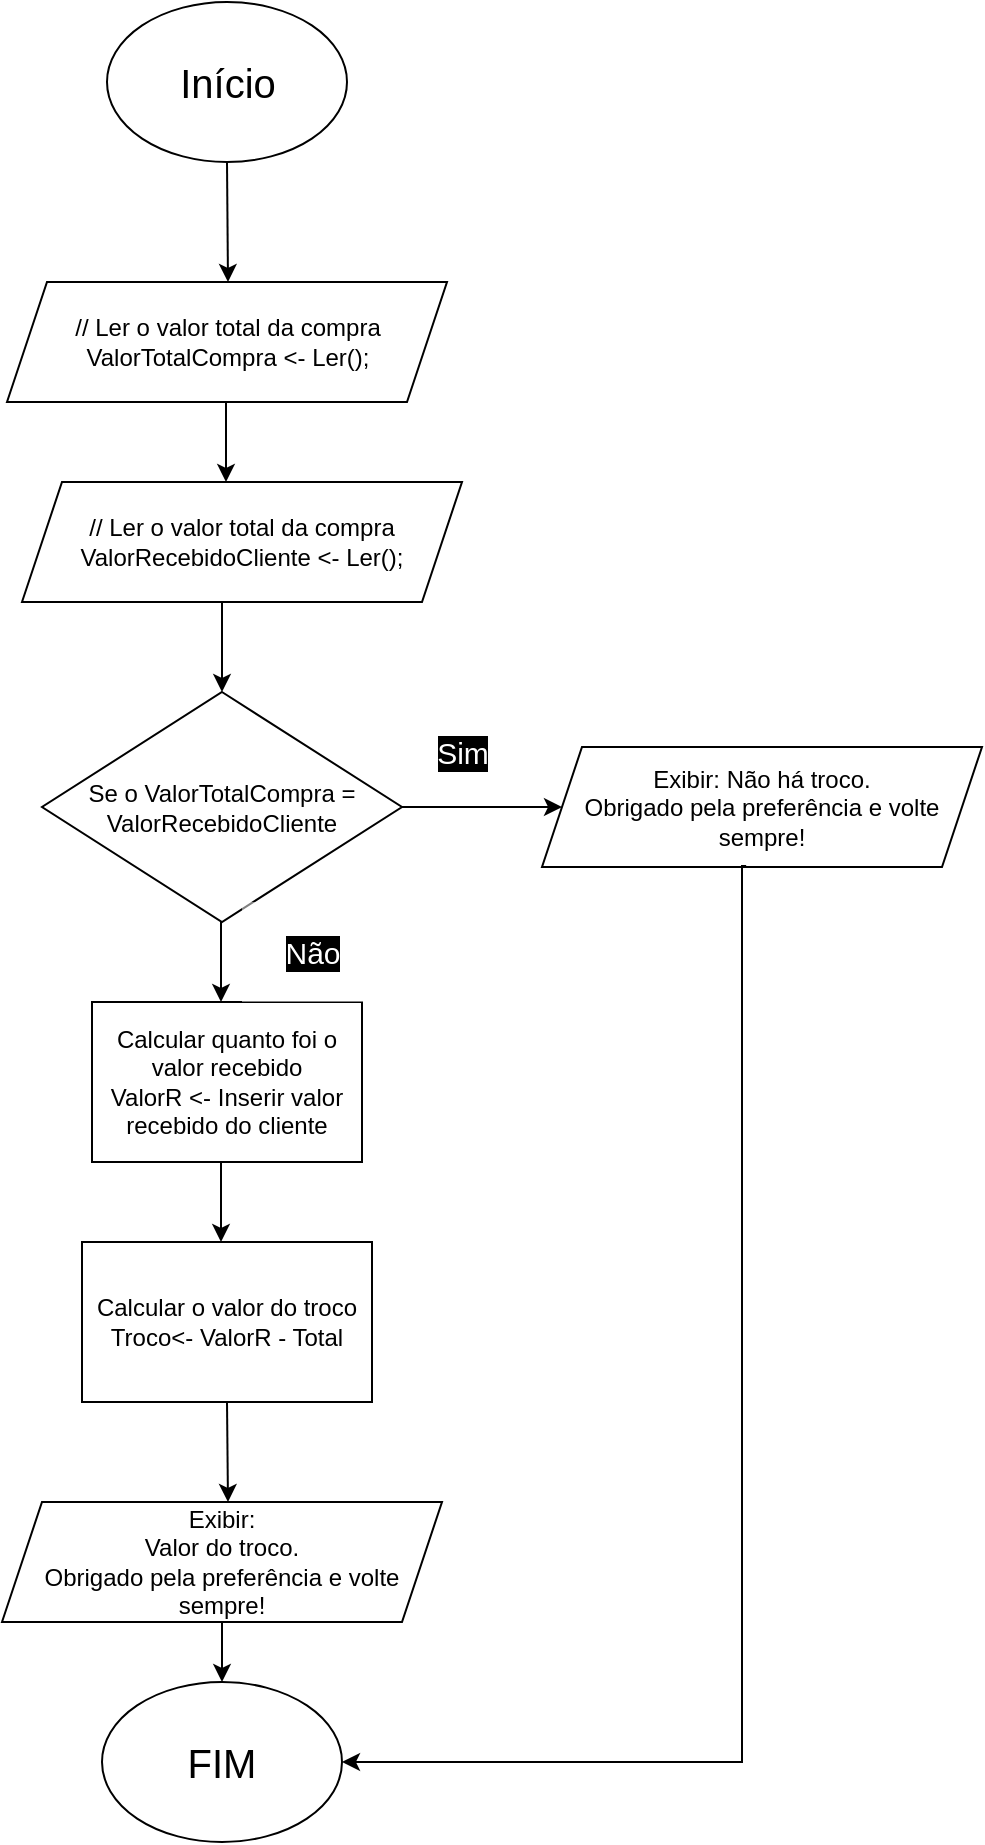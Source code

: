 <mxfile version="21.3.7" type="github">
  <diagram name="Página-1" id="r2xQb5WZQAOj9Y9dfqR0">
    <mxGraphModel dx="874" dy="862" grid="1" gridSize="10" guides="1" tooltips="1" connect="1" arrows="1" fold="1" page="0" pageScale="1" pageWidth="827" pageHeight="1169" math="0" shadow="0">
      <root>
        <mxCell id="0" />
        <mxCell id="1" parent="0" />
        <mxCell id="rkdmeyJ-gslSqDaO4jJ8-1" value="&lt;font style=&quot;font-size: 20px;&quot;&gt;Início&lt;/font&gt;" style="ellipse;whiteSpace=wrap;html=1;" vertex="1" parent="1">
          <mxGeometry x="342.5" y="-120" width="120" height="80" as="geometry" />
        </mxCell>
        <mxCell id="rkdmeyJ-gslSqDaO4jJ8-3" value="// Ler o valor total da compra&lt;br&gt;ValorTotalCompra &amp;lt;- Ler();" style="shape=parallelogram;perimeter=parallelogramPerimeter;whiteSpace=wrap;html=1;fixedSize=1;" vertex="1" parent="1">
          <mxGeometry x="292.5" y="20" width="220" height="60" as="geometry" />
        </mxCell>
        <mxCell id="rkdmeyJ-gslSqDaO4jJ8-4" value="Se o ValorTotalCompra = ValorRecebidoCliente" style="rhombus;whiteSpace=wrap;html=1;" vertex="1" parent="1">
          <mxGeometry x="310" y="225" width="180" height="115" as="geometry" />
        </mxCell>
        <mxCell id="rkdmeyJ-gslSqDaO4jJ8-6" value="Calcular quanto foi o valor recebido&lt;br&gt;ValorR &amp;lt;- Inserir valor recebido do cliente" style="rounded=0;whiteSpace=wrap;html=1;" vertex="1" parent="1">
          <mxGeometry x="335" y="380" width="135" height="80" as="geometry" />
        </mxCell>
        <mxCell id="rkdmeyJ-gslSqDaO4jJ8-10" value="" style="endArrow=classic;html=1;rounded=0;exitX=0.5;exitY=1;exitDx=0;exitDy=0;" edge="1" parent="1">
          <mxGeometry width="50" height="50" relative="1" as="geometry">
            <mxPoint x="402" y="80" as="sourcePoint" />
            <mxPoint x="402" y="120" as="targetPoint" />
            <Array as="points" />
          </mxGeometry>
        </mxCell>
        <mxCell id="rkdmeyJ-gslSqDaO4jJ8-15" value="" style="endArrow=classic;html=1;rounded=0;exitX=0.5;exitY=1;exitDx=0;exitDy=0;" edge="1" parent="1" source="rkdmeyJ-gslSqDaO4jJ8-1">
          <mxGeometry width="50" height="50" relative="1" as="geometry">
            <mxPoint x="399" y="80" as="sourcePoint" />
            <mxPoint x="403" y="20" as="targetPoint" />
            <Array as="points" />
          </mxGeometry>
        </mxCell>
        <mxCell id="rkdmeyJ-gslSqDaO4jJ8-17" value="" style="endArrow=classic;html=1;rounded=0;exitX=1;exitY=0.5;exitDx=0;exitDy=0;entryX=0;entryY=0.5;entryDx=0;entryDy=0;" edge="1" parent="1" source="rkdmeyJ-gslSqDaO4jJ8-4" target="rkdmeyJ-gslSqDaO4jJ8-28">
          <mxGeometry width="50" height="50" relative="1" as="geometry">
            <mxPoint x="520" y="240" as="sourcePoint" />
            <mxPoint x="540" y="283" as="targetPoint" />
            <Array as="points" />
          </mxGeometry>
        </mxCell>
        <mxCell id="rkdmeyJ-gslSqDaO4jJ8-19" value="Sim" style="rounded=0;html=1;strokeWidth=1;opacity=50;strokeColor=none;fillColor=#FFFFFF;fontColor=#ffffff;labelBackgroundColor=#000000;fontSize=15;" vertex="1" parent="1">
          <mxGeometry x="490" y="230" width="60" height="50" as="geometry" />
        </mxCell>
        <mxCell id="rkdmeyJ-gslSqDaO4jJ8-21" value="" style="endArrow=classic;html=1;rounded=0;exitX=0.5;exitY=1;exitDx=0;exitDy=0;" edge="1" parent="1">
          <mxGeometry width="50" height="50" relative="1" as="geometry">
            <mxPoint x="399.5" y="340" as="sourcePoint" />
            <mxPoint x="399.5" y="380" as="targetPoint" />
            <Array as="points" />
          </mxGeometry>
        </mxCell>
        <mxCell id="rkdmeyJ-gslSqDaO4jJ8-22" value="Não" style="rounded=0;html=1;strokeWidth=1;opacity=50;strokeColor=none;fillColor=#FFFFFF;fontColor=#ffffff;labelBackgroundColor=#000000;fontSize=15;" vertex="1" parent="1">
          <mxGeometry x="410" y="330" width="70" height="50" as="geometry" />
        </mxCell>
        <mxCell id="rkdmeyJ-gslSqDaO4jJ8-23" style="edgeStyle=orthogonalEdgeStyle;rounded=0;orthogonalLoop=1;jettySize=auto;html=1;exitX=0.5;exitY=1;exitDx=0;exitDy=0;" edge="1" parent="1" source="rkdmeyJ-gslSqDaO4jJ8-4" target="rkdmeyJ-gslSqDaO4jJ8-4">
          <mxGeometry relative="1" as="geometry" />
        </mxCell>
        <mxCell id="rkdmeyJ-gslSqDaO4jJ8-24" value="" style="endArrow=classic;html=1;rounded=0;exitX=0.5;exitY=1;exitDx=0;exitDy=0;" edge="1" parent="1">
          <mxGeometry width="50" height="50" relative="1" as="geometry">
            <mxPoint x="399.5" y="460" as="sourcePoint" />
            <mxPoint x="399.5" y="500" as="targetPoint" />
            <Array as="points" />
          </mxGeometry>
        </mxCell>
        <mxCell id="rkdmeyJ-gslSqDaO4jJ8-25" value="Calcular o valor do troco&lt;br&gt;Troco&amp;lt;- ValorR - Total" style="rounded=0;whiteSpace=wrap;html=1;" vertex="1" parent="1">
          <mxGeometry x="330" y="500" width="145" height="80" as="geometry" />
        </mxCell>
        <mxCell id="rkdmeyJ-gslSqDaO4jJ8-28" value="Exibir: Não há troco.&lt;br style=&quot;border-color: var(--border-color);&quot;&gt;Obrigado pela preferência e volte sempre!" style="shape=parallelogram;perimeter=parallelogramPerimeter;whiteSpace=wrap;html=1;fixedSize=1;" vertex="1" parent="1">
          <mxGeometry x="560" y="252.5" width="220" height="60" as="geometry" />
        </mxCell>
        <mxCell id="rkdmeyJ-gslSqDaO4jJ8-35" value="" style="edgeStyle=orthogonalEdgeStyle;rounded=0;orthogonalLoop=1;jettySize=auto;html=1;" edge="1" parent="1" source="rkdmeyJ-gslSqDaO4jJ8-29" target="rkdmeyJ-gslSqDaO4jJ8-33">
          <mxGeometry relative="1" as="geometry" />
        </mxCell>
        <mxCell id="rkdmeyJ-gslSqDaO4jJ8-29" value="Exibir:&lt;br&gt;Valor do troco.&lt;br style=&quot;border-color: var(--border-color);&quot;&gt;Obrigado pela preferência e volte sempre!" style="shape=parallelogram;perimeter=parallelogramPerimeter;whiteSpace=wrap;html=1;fixedSize=1;" vertex="1" parent="1">
          <mxGeometry x="290" y="630" width="220" height="60" as="geometry" />
        </mxCell>
        <mxCell id="rkdmeyJ-gslSqDaO4jJ8-32" value="" style="endArrow=classic;html=1;rounded=0;exitX=0.5;exitY=1;exitDx=0;exitDy=0;" edge="1" parent="1" source="rkdmeyJ-gslSqDaO4jJ8-25">
          <mxGeometry width="50" height="50" relative="1" as="geometry">
            <mxPoint x="470" y="590" as="sourcePoint" />
            <mxPoint x="403" y="630" as="targetPoint" />
            <Array as="points" />
          </mxGeometry>
        </mxCell>
        <mxCell id="rkdmeyJ-gslSqDaO4jJ8-33" value="&lt;span style=&quot;font-size: 20px;&quot;&gt;FIM&lt;br&gt;&lt;/span&gt;" style="ellipse;whiteSpace=wrap;html=1;" vertex="1" parent="1">
          <mxGeometry x="340" y="720" width="120" height="80" as="geometry" />
        </mxCell>
        <mxCell id="rkdmeyJ-gslSqDaO4jJ8-36" value="" style="edgeStyle=orthogonalEdgeStyle;rounded=0;orthogonalLoop=1;jettySize=auto;html=1;entryX=1;entryY=0.5;entryDx=0;entryDy=0;exitX=0.464;exitY=0.992;exitDx=0;exitDy=0;exitPerimeter=0;" edge="1" parent="1" source="rkdmeyJ-gslSqDaO4jJ8-28" target="rkdmeyJ-gslSqDaO4jJ8-33">
          <mxGeometry relative="1" as="geometry">
            <mxPoint x="660" y="320" as="sourcePoint" />
            <mxPoint x="550" y="760" as="targetPoint" />
            <Array as="points">
              <mxPoint x="660" y="312" />
              <mxPoint x="660" y="760" />
            </Array>
          </mxGeometry>
        </mxCell>
        <mxCell id="rkdmeyJ-gslSqDaO4jJ8-39" value="" style="edgeStyle=orthogonalEdgeStyle;rounded=0;orthogonalLoop=1;jettySize=auto;html=1;" edge="1" parent="1" source="rkdmeyJ-gslSqDaO4jJ8-38" target="rkdmeyJ-gslSqDaO4jJ8-4">
          <mxGeometry relative="1" as="geometry">
            <Array as="points">
              <mxPoint x="400" y="190" />
              <mxPoint x="400" y="190" />
            </Array>
          </mxGeometry>
        </mxCell>
        <mxCell id="rkdmeyJ-gslSqDaO4jJ8-38" value="// Ler o valor total da compra&lt;br&gt;ValorRecebidoCliente &amp;lt;- Ler();" style="shape=parallelogram;perimeter=parallelogramPerimeter;whiteSpace=wrap;html=1;fixedSize=1;" vertex="1" parent="1">
          <mxGeometry x="300" y="120" width="220" height="60" as="geometry" />
        </mxCell>
      </root>
    </mxGraphModel>
  </diagram>
</mxfile>
